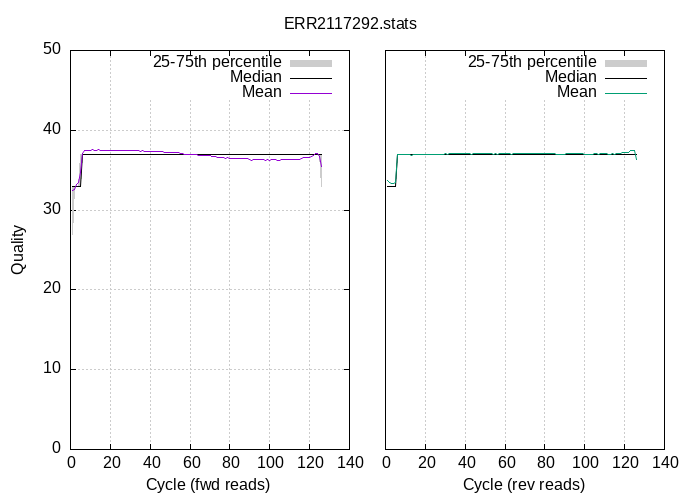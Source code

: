 
            set terminal png size 700,500 truecolor
            set output "ERR2117292-quals2.png"
            set grid xtics ytics y2tics back lc rgb "#cccccc"
            set multiplot
             set rmargin 0; set lmargin 0; set tmargin 0; set bmargin 0; set origin 0.1,0.1; set size 0.4,0.8
            set yrange [0:50]
            set ylabel "Quality"
            set xlabel "Cycle (fwd reads)"
            plot '-' using 1:2:3 with filledcurve lt 1 lc rgb "#cccccc" t '25-75th percentile' , '-' using 1:2 with lines lc rgb "#000000" t 'Median', '-' using 1:2 with lines lt 1 t 'Mean'
        1	27	33
2	33	33
3	33	33
4	33	33
5	33	37
6	37	37
7	37	37
8	37	37
9	37	37
10	37	37
11	37	37
12	37	37
13	37	37
14	37	37
15	37	37
16	37	37
17	37	37
18	37	37
19	37	37
20	37	37
21	37	37
22	37	37
23	37	37
24	37	37
25	37	37
26	37	37
27	37	37
28	37	37
29	37	37
30	37	37
31	37	37
32	37	37
33	37	37
34	37	37
35	37	37
36	37	37
37	37	37
38	37	37
39	37	37
40	37	37
41	37	37
42	37	37
43	37	37
44	37	37
45	37	37
46	37	37
47	37	37
48	37	37
49	37	37
50	37	37
51	37	37
52	37	37
53	37	37
54	37	37
55	37	37
56	37	37
57	37	37
58	37	37
59	37	37
60	37	37
61	37	37
62	37	37
63	37	37
64	37	37
65	37	37
66	37	37
67	37	37
68	37	37
69	37	37
70	37	37
71	37	37
72	37	37
73	37	37
74	37	37
75	37	37
76	37	37
77	37	37
78	37	37
79	37	37
80	37	37
81	37	37
82	37	37
83	37	37
84	37	37
85	37	37
86	37	37
87	37	37
88	37	37
89	37	37
90	37	37
91	37	37
92	37	37
93	37	37
94	37	37
95	37	37
96	37	37
97	37	37
98	37	37
99	37	37
100	37	37
101	37	37
102	37	37
103	37	37
104	37	37
105	37	37
106	37	37
107	37	37
108	37	37
109	37	37
110	37	37
111	37	37
112	37	37
113	37	37
114	37	37
115	37	37
116	37	37
117	37	37
118	37	37
119	37	37
120	37	37
121	37	37
122	37	37
123	37	37
124	37	37
125	37	37
126	33	37
end
1	33
2	33
3	33
4	33
5	33
6	37
7	37
8	37
9	37
10	37
11	37
12	37
13	37
14	37
15	37
16	37
17	37
18	37
19	37
20	37
21	37
22	37
23	37
24	37
25	37
26	37
27	37
28	37
29	37
30	37
31	37
32	37
33	37
34	37
35	37
36	37
37	37
38	37
39	37
40	37
41	37
42	37
43	37
44	37
45	37
46	37
47	37
48	37
49	37
50	37
51	37
52	37
53	37
54	37
55	37
56	37
57	37
58	37
59	37
60	37
61	37
62	37
63	37
64	37
65	37
66	37
67	37
68	37
69	37
70	37
71	37
72	37
73	37
74	37
75	37
76	37
77	37
78	37
79	37
80	37
81	37
82	37
83	37
84	37
85	37
86	37
87	37
88	37
89	37
90	37
91	37
92	37
93	37
94	37
95	37
96	37
97	37
98	37
99	37
100	37
101	37
102	37
103	37
104	37
105	37
106	37
107	37
108	37
109	37
110	37
111	37
112	37
113	37
114	37
115	37
116	37
117	37
118	37
119	37
120	37
121	37
122	37
123	37
124	37
125	37
126	37
end
1	32.46
2	32.60
3	33.18
4	33.49
5	34.77
6	37.15
7	37.43
8	37.48
9	37.52
10	37.51
11	37.54
12	37.53
13	37.53
14	37.54
15	37.52
16	37.51
17	37.51
18	37.51
19	37.51
20	37.52
21	37.51
22	37.50
23	37.49
24	37.49
25	37.49
26	37.47
27	37.47
28	37.46
29	37.45
30	37.45
31	37.44
32	37.43
33	37.43
34	37.41
35	37.39
36	37.41
37	37.40
38	37.37
39	37.33
40	37.35
41	37.35
42	37.34
43	37.33
44	37.32
45	37.32
46	37.29
47	37.28
48	37.28
49	37.27
50	37.25
51	37.23
52	37.22
53	37.20
54	37.17
55	37.11
56	37.07
57	36.98
58	37.02
59	37.01
60	36.99
61	36.95
62	36.95
63	36.93
64	36.89
65	36.87
66	36.82
67	36.80
68	36.81
69	36.83
70	36.80
71	36.75
72	36.70
73	36.66
74	36.61
75	36.59
76	36.57
77	36.53
78	36.51
79	36.53
80	36.50
81	36.49
82	36.50
83	36.49
84	36.48
85	36.51
86	36.50
87	36.46
88	36.42
89	36.41
90	36.31
91	36.27
92	36.31
93	36.38
94	36.38
95	36.35
96	36.31
97	36.29
98	36.27
99	36.28
100	36.26
101	36.28
102	36.30
103	36.29
104	36.26
105	36.26
106	36.33
107	36.37
108	36.35
109	36.36
110	36.32
111	36.35
112	36.34
113	36.34
114	36.36
115	36.39
116	36.48
117	36.54
118	36.57
119	36.60
120	36.59
121	36.68
122	36.88
123	37.11
124	37.15
125	36.69
126	35.43
end

                set origin 0.55,0.1
                set size 0.4,0.8
                unset ytics
                set y2tics mirror
                set yrange [0:50]
                unset ylabel
                set xlabel "Cycle (rev reads)"
                set label "ERR2117292.stats" at screen 0.5,0.95 center noenhanced
                plot '-' using 1:2:3 with filledcurve lt 1 lc rgb "#cccccc" t '25-75th percentile' , '-' using 1:2 with lines lc rgb "#000000" t 'Median', '-' using 1:2 with lines lt 2 t 'Mean'
            1	33	33
2	33	33
3	33	33
4	33	33
5	33	33
6	37	37
7	37	37
8	37	37
9	37	37
10	37	37
11	37	37
12	37	37
13	37	37
14	37	37
15	37	37
16	37	37
17	37	37
18	37	37
19	37	37
20	37	37
21	37	37
22	37	37
23	37	37
24	37	37
25	37	37
26	37	37
27	37	37
28	37	37
29	37	37
30	37	37
31	37	37
32	37	37
33	37	37
34	37	37
35	37	37
36	37	37
37	37	37
38	37	37
39	37	37
40	37	37
41	37	37
42	37	37
43	37	37
44	37	37
45	37	37
46	37	37
47	37	37
48	37	37
49	37	37
50	37	37
51	37	37
52	37	37
53	37	37
54	37	37
55	37	37
56	37	37
57	37	37
58	37	37
59	37	37
60	37	37
61	37	37
62	37	37
63	37	37
64	37	37
65	37	37
66	37	37
67	37	37
68	37	37
69	37	37
70	37	37
71	37	37
72	37	37
73	37	37
74	37	37
75	37	37
76	37	37
77	37	37
78	37	37
79	37	37
80	37	37
81	37	37
82	37	37
83	37	37
84	37	37
85	37	37
86	37	37
87	37	37
88	37	37
89	37	37
90	37	37
91	37	37
92	37	37
93	37	37
94	37	37
95	37	37
96	37	37
97	37	37
98	37	37
99	37	37
100	37	37
101	37	37
102	37	37
103	37	37
104	37	37
105	37	37
106	37	37
107	37	37
108	37	37
109	37	37
110	37	37
111	37	37
112	37	37
113	37	37
114	37	37
115	37	37
116	37	37
117	37	37
118	37	37
119	37	37
120	37	37
121	37	37
122	37	37
123	37	37
124	37	37
125	37	37
126	37	37
end
1	33
2	33
3	33
4	33
5	33
6	37
7	37
8	37
9	37
10	37
11	37
12	37
13	37
14	37
15	37
16	37
17	37
18	37
19	37
20	37
21	37
22	37
23	37
24	37
25	37
26	37
27	37
28	37
29	37
30	37
31	37
32	37
33	37
34	37
35	37
36	37
37	37
38	37
39	37
40	37
41	37
42	37
43	37
44	37
45	37
46	37
47	37
48	37
49	37
50	37
51	37
52	37
53	37
54	37
55	37
56	37
57	37
58	37
59	37
60	37
61	37
62	37
63	37
64	37
65	37
66	37
67	37
68	37
69	37
70	37
71	37
72	37
73	37
74	37
75	37
76	37
77	37
78	37
79	37
80	37
81	37
82	37
83	37
84	37
85	37
86	37
87	37
88	37
89	37
90	37
91	37
92	37
93	37
94	37
95	37
96	37
97	37
98	37
99	37
100	37
101	37
102	37
103	37
104	37
105	37
106	37
107	37
108	37
109	37
110	37
111	37
112	37
113	37
114	37
115	37
116	37
117	37
118	37
119	37
120	37
121	37
122	37
123	37
124	37
125	37
126	37
end
1	33.74
2	33.40
3	33.39
4	33.32
5	33.43
6	36.96
7	36.98
8	37.00
9	36.99
10	36.95
11	36.96
12	37.01
13	36.90
14	36.94
15	36.95
16	36.94
17	37.01
18	36.93
19	36.93
20	36.91
21	36.93
22	36.97
23	36.98
24	36.96
25	36.97
26	36.97
27	36.98
28	36.97
29	36.96
30	37.05
31	37.03
32	37.08
33	37.09
34	37.05
35	37.05
36	37.08
37	37.10
38	37.11
39	37.10
40	37.10
41	37.09
42	37.08
43	37.02
44	37.06
45	37.06
46	37.07
47	37.08
48	37.08
49	37.07
50	37.06
51	37.06
52	37.06
53	37.05
54	37.03
55	37.05
56	36.96
57	37.04
58	37.07
59	37.05
60	37.06
61	37.06
62	37.06
63	37.01
64	37.04
65	37.05
66	37.06
67	37.07
68	37.07
69	37.08
70	37.07
71	37.07
72	37.05
73	37.05
74	37.07
75	37.08
76	37.07
77	37.07
78	37.06
79	37.06
80	37.08
81	37.08
82	37.08
83	37.06
84	37.07
85	37.05
86	37.00
87	36.99
88	36.99
89	37.03
90	37.02
91	37.06
92	37.07
93	37.07
94	37.07
95	37.07
96	37.06
97	37.04
98	37.06
99	37.06
100	37.02
101	37.01
102	37.02
103	37.03
104	37.03
105	37.04
106	37.04
107	37.03
108	37.04
109	37.05
110	37.07
111	37.06
112	37.03
113	37.01
114	37.07
115	37.02
116	37.04
117	37.06
118	37.11
119	37.17
120	37.20
121	37.24
122	37.26
123	37.45
124	37.49
125	37.48
126	36.33
end
